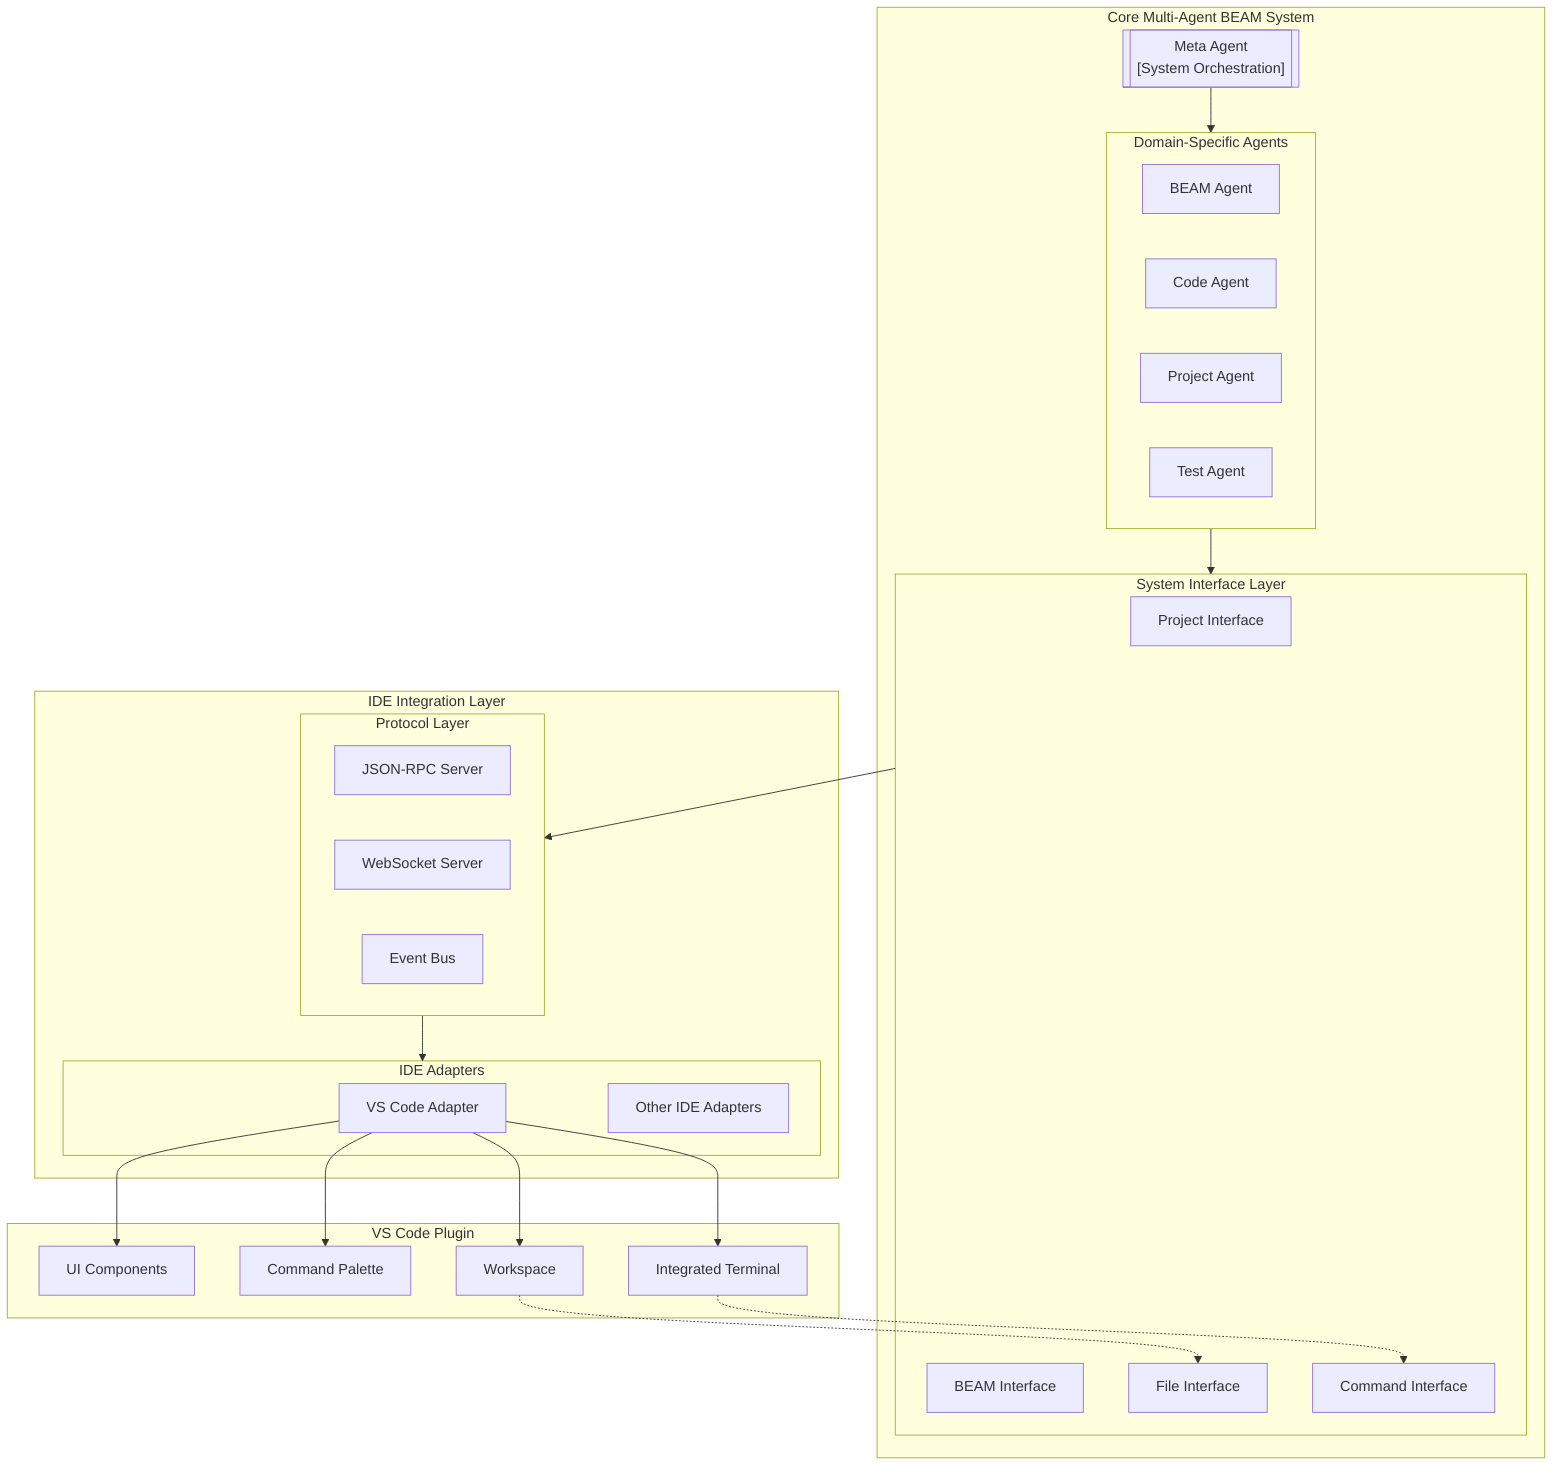graph TD
    subgraph Core_System["Core Multi-Agent BEAM System"]
        direction LR
        MA[["Meta Agent
        [System Orchestration]"]]
        
        subgraph Domain_Agents["Domain-Specific Agents"]
            BA["BEAM Agent"]
            CA["Code Agent"]
            PA["Project Agent"]
            TA["Test Agent"]
        end
        
        subgraph System_Layer["System Interface Layer"]
            PI["Project Interface"]
            BI["BEAM Interface"]
            FI["File Interface"]
            CI["Command Interface"]
        end
    end

    subgraph IDE_Integration["IDE Integration Layer"]
        direction LR
        subgraph Protocol["Protocol Layer"]
            JSON_RPC["JSON-RPC Server"]
            WS["WebSocket Server"]
            Events["Event Bus"]
        end
        
        subgraph Adapters["IDE Adapters"]
            VS["VS Code Adapter"]
            Other["Other IDE Adapters"]
        end
    end

    subgraph VS_Code["VS Code Plugin"]
        UI["UI Components"]
        Commands["Command Palette"]
        FileSystem["Workspace"]
        Terminal["Integrated Terminal"]
    end

    %% Core connections
    MA --> Domain_Agents
    Domain_Agents --> System_Layer
    System_Layer --> Protocol

    %% IDE connections
    Protocol --> Adapters
    VS --> UI
    VS --> Commands
    VS --> FileSystem
    VS --> Terminal

    %% Necessary direct connections
    FileSystem -.-> FI
    Terminal -.-> CI